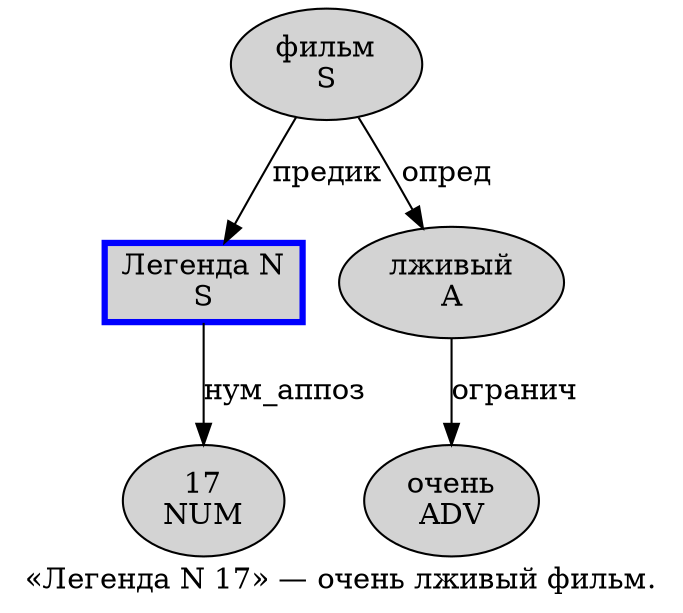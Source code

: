 digraph SENTENCE_3696 {
	graph [label="«Легенда N 17» — очень лживый фильм."]
	node [style=filled]
		1 [label="Легенда N
S" color=blue fillcolor=lightgray penwidth=3 shape=box]
		2 [label="17
NUM" color="" fillcolor=lightgray penwidth=1 shape=ellipse]
		5 [label="очень
ADV" color="" fillcolor=lightgray penwidth=1 shape=ellipse]
		6 [label="лживый
A" color="" fillcolor=lightgray penwidth=1 shape=ellipse]
		7 [label="фильм
S" color="" fillcolor=lightgray penwidth=1 shape=ellipse]
			7 -> 1 [label="предик"]
			7 -> 6 [label="опред"]
			6 -> 5 [label="огранич"]
			1 -> 2 [label="нум_аппоз"]
}